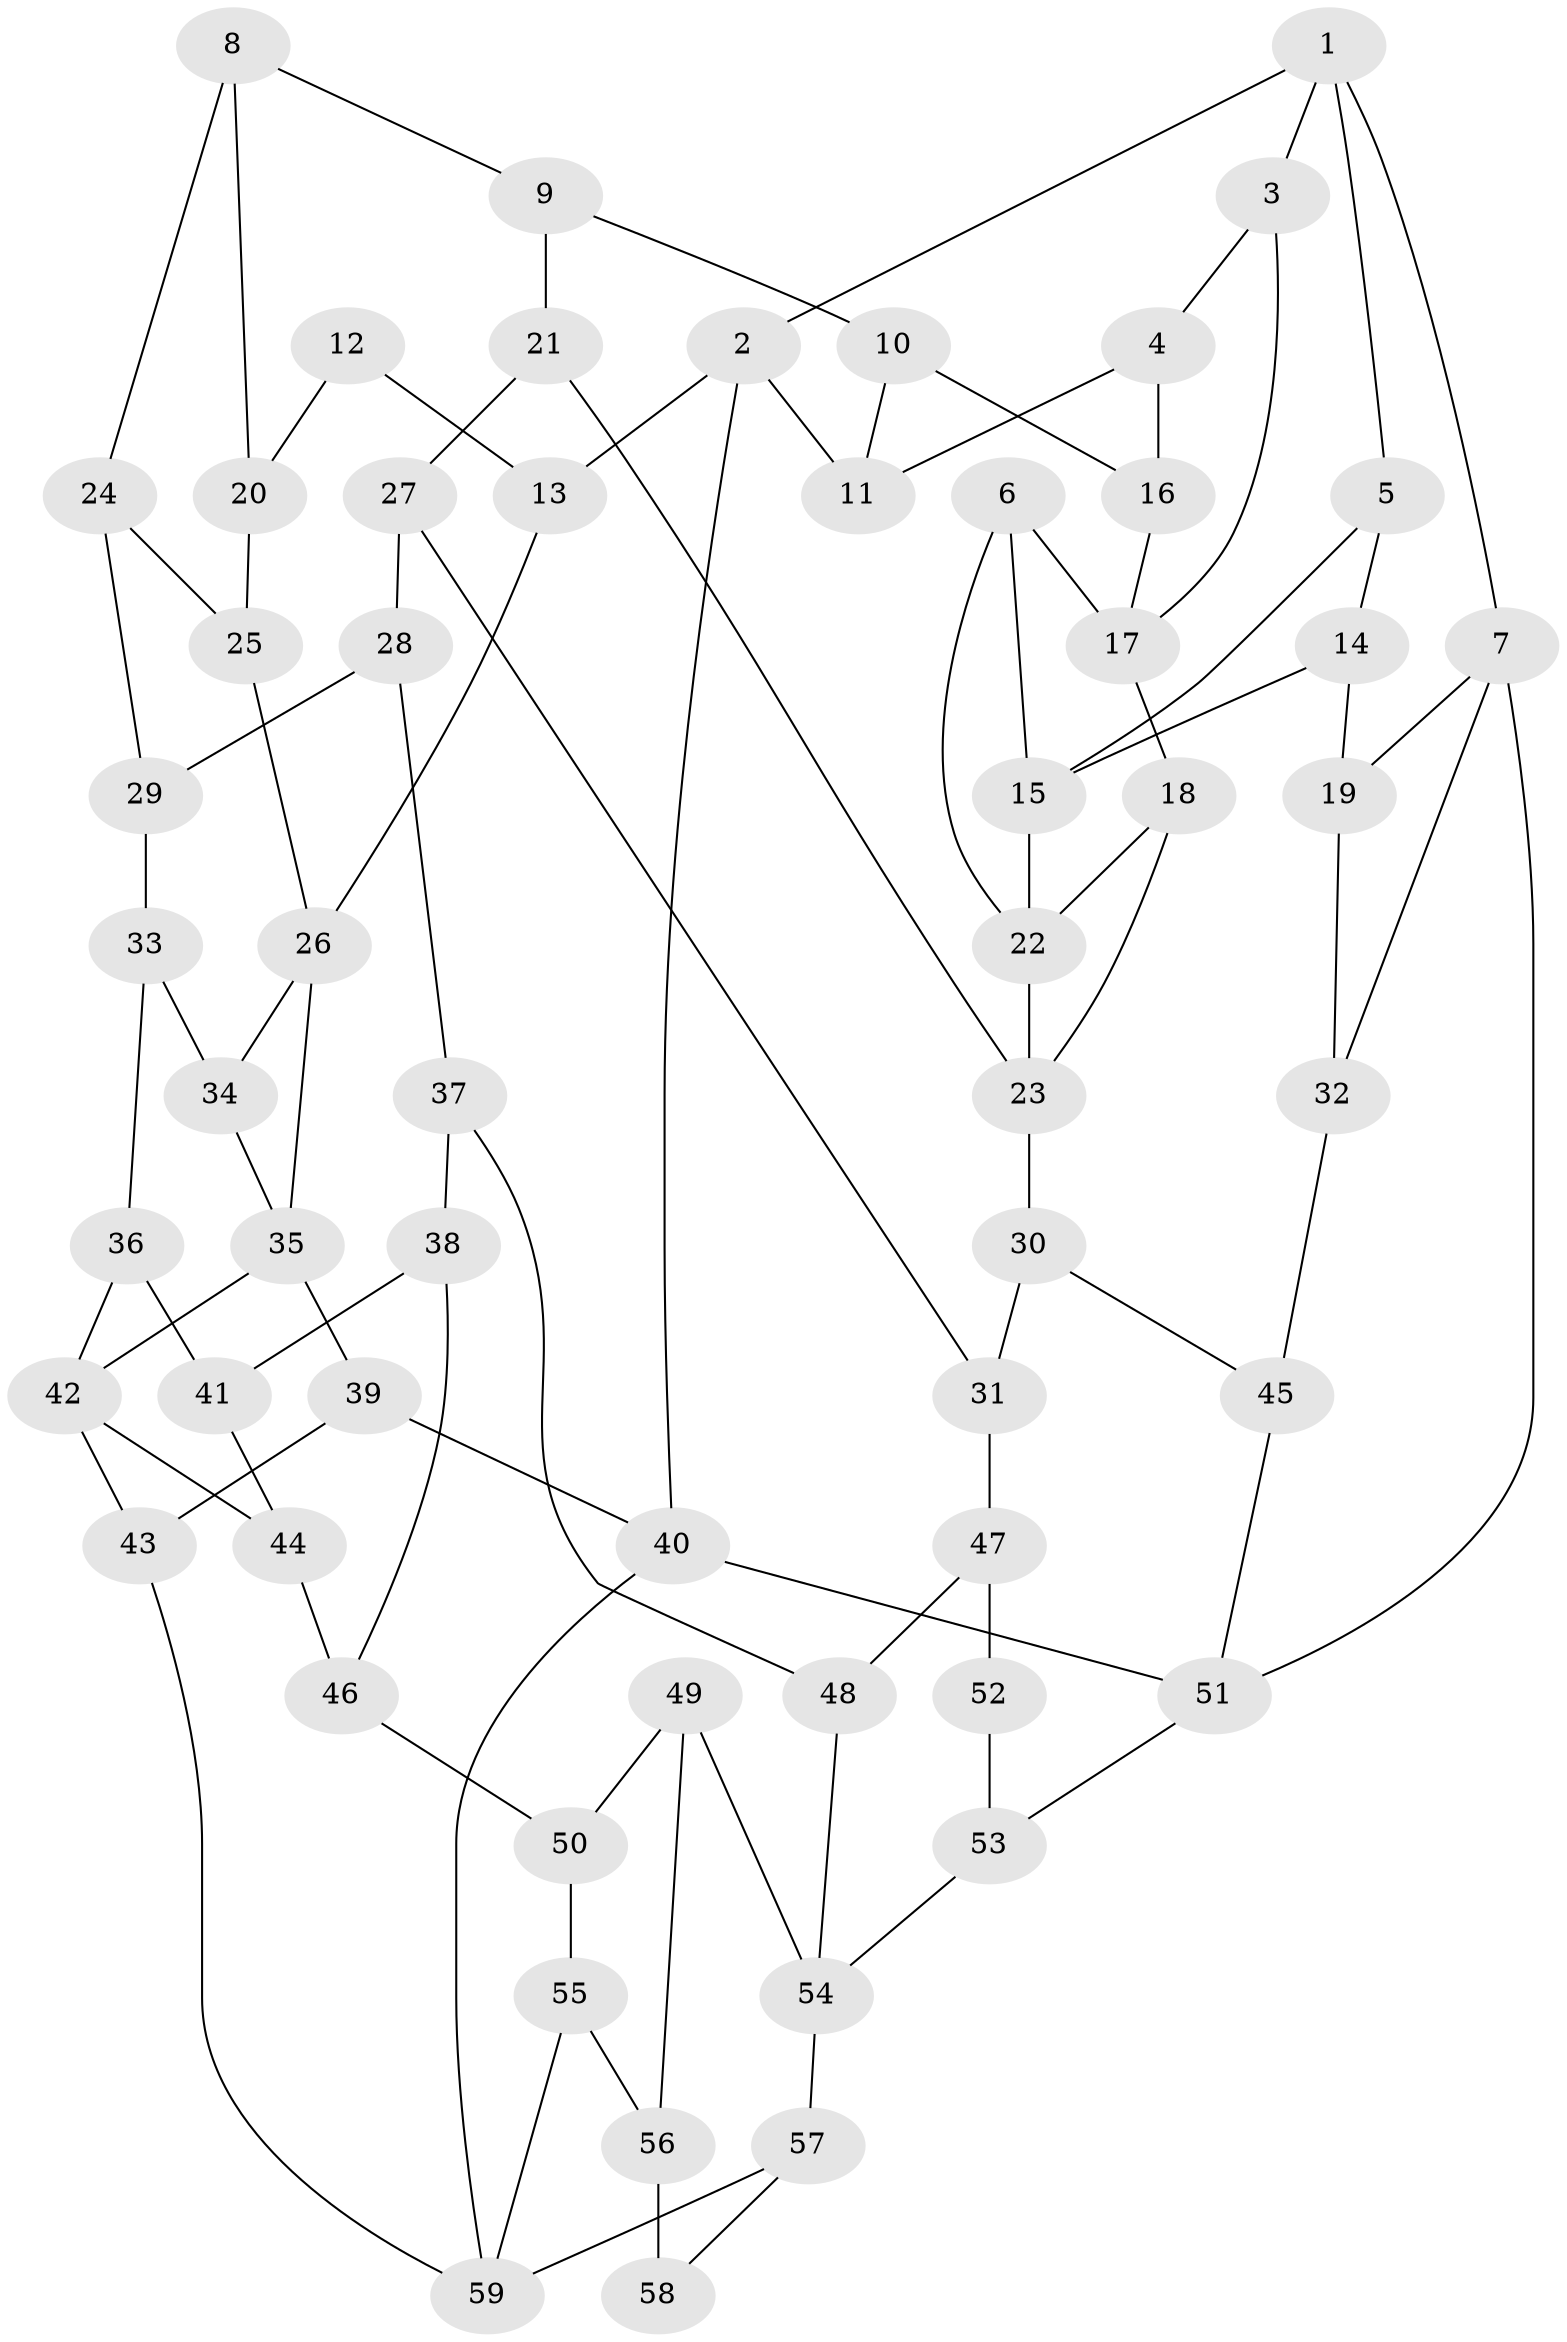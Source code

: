 // original degree distribution, {3: 0.03614457831325301, 4: 0.26506024096385544, 5: 0.4457831325301205, 6: 0.25301204819277107}
// Generated by graph-tools (version 1.1) at 2025/38/03/04/25 23:38:24]
// undirected, 59 vertices, 94 edges
graph export_dot {
  node [color=gray90,style=filled];
  1;
  2;
  3;
  4;
  5;
  6;
  7;
  8;
  9;
  10;
  11;
  12;
  13;
  14;
  15;
  16;
  17;
  18;
  19;
  20;
  21;
  22;
  23;
  24;
  25;
  26;
  27;
  28;
  29;
  30;
  31;
  32;
  33;
  34;
  35;
  36;
  37;
  38;
  39;
  40;
  41;
  42;
  43;
  44;
  45;
  46;
  47;
  48;
  49;
  50;
  51;
  52;
  53;
  54;
  55;
  56;
  57;
  58;
  59;
  1 -- 2 [weight=1.0];
  1 -- 3 [weight=1.0];
  1 -- 5 [weight=1.0];
  1 -- 7 [weight=1.0];
  2 -- 11 [weight=1.0];
  2 -- 13 [weight=1.0];
  2 -- 40 [weight=1.0];
  3 -- 4 [weight=1.0];
  3 -- 17 [weight=1.0];
  4 -- 11 [weight=1.0];
  4 -- 16 [weight=1.0];
  5 -- 14 [weight=1.0];
  5 -- 15 [weight=1.0];
  6 -- 15 [weight=1.0];
  6 -- 17 [weight=1.0];
  6 -- 22 [weight=1.0];
  7 -- 19 [weight=1.0];
  7 -- 32 [weight=1.0];
  7 -- 51 [weight=1.0];
  8 -- 9 [weight=1.0];
  8 -- 20 [weight=1.0];
  8 -- 24 [weight=1.0];
  9 -- 10 [weight=1.0];
  9 -- 21 [weight=1.0];
  10 -- 11 [weight=1.0];
  10 -- 16 [weight=1.0];
  12 -- 13 [weight=1.0];
  12 -- 20 [weight=2.0];
  13 -- 26 [weight=1.0];
  14 -- 15 [weight=1.0];
  14 -- 19 [weight=2.0];
  15 -- 22 [weight=1.0];
  16 -- 17 [weight=1.0];
  17 -- 18 [weight=1.0];
  18 -- 22 [weight=1.0];
  18 -- 23 [weight=1.0];
  19 -- 32 [weight=1.0];
  20 -- 25 [weight=1.0];
  21 -- 23 [weight=1.0];
  21 -- 27 [weight=1.0];
  22 -- 23 [weight=1.0];
  23 -- 30 [weight=1.0];
  24 -- 25 [weight=1.0];
  24 -- 29 [weight=1.0];
  25 -- 26 [weight=1.0];
  26 -- 34 [weight=1.0];
  26 -- 35 [weight=1.0];
  27 -- 28 [weight=1.0];
  27 -- 31 [weight=1.0];
  28 -- 29 [weight=1.0];
  28 -- 37 [weight=1.0];
  29 -- 33 [weight=1.0];
  30 -- 31 [weight=1.0];
  30 -- 45 [weight=1.0];
  31 -- 47 [weight=1.0];
  32 -- 45 [weight=2.0];
  33 -- 34 [weight=1.0];
  33 -- 36 [weight=1.0];
  34 -- 35 [weight=1.0];
  35 -- 39 [weight=1.0];
  35 -- 42 [weight=1.0];
  36 -- 41 [weight=2.0];
  36 -- 42 [weight=1.0];
  37 -- 38 [weight=1.0];
  37 -- 48 [weight=1.0];
  38 -- 41 [weight=1.0];
  38 -- 46 [weight=1.0];
  39 -- 40 [weight=1.0];
  39 -- 43 [weight=1.0];
  40 -- 51 [weight=1.0];
  40 -- 59 [weight=1.0];
  41 -- 44 [weight=1.0];
  42 -- 43 [weight=1.0];
  42 -- 44 [weight=1.0];
  43 -- 59 [weight=1.0];
  44 -- 46 [weight=1.0];
  45 -- 51 [weight=1.0];
  46 -- 50 [weight=1.0];
  47 -- 48 [weight=1.0];
  47 -- 52 [weight=2.0];
  48 -- 54 [weight=1.0];
  49 -- 50 [weight=1.0];
  49 -- 54 [weight=1.0];
  49 -- 56 [weight=1.0];
  50 -- 55 [weight=1.0];
  51 -- 53 [weight=1.0];
  52 -- 53 [weight=2.0];
  53 -- 54 [weight=1.0];
  54 -- 57 [weight=1.0];
  55 -- 56 [weight=1.0];
  55 -- 59 [weight=1.0];
  56 -- 58 [weight=2.0];
  57 -- 58 [weight=1.0];
  57 -- 59 [weight=1.0];
}
